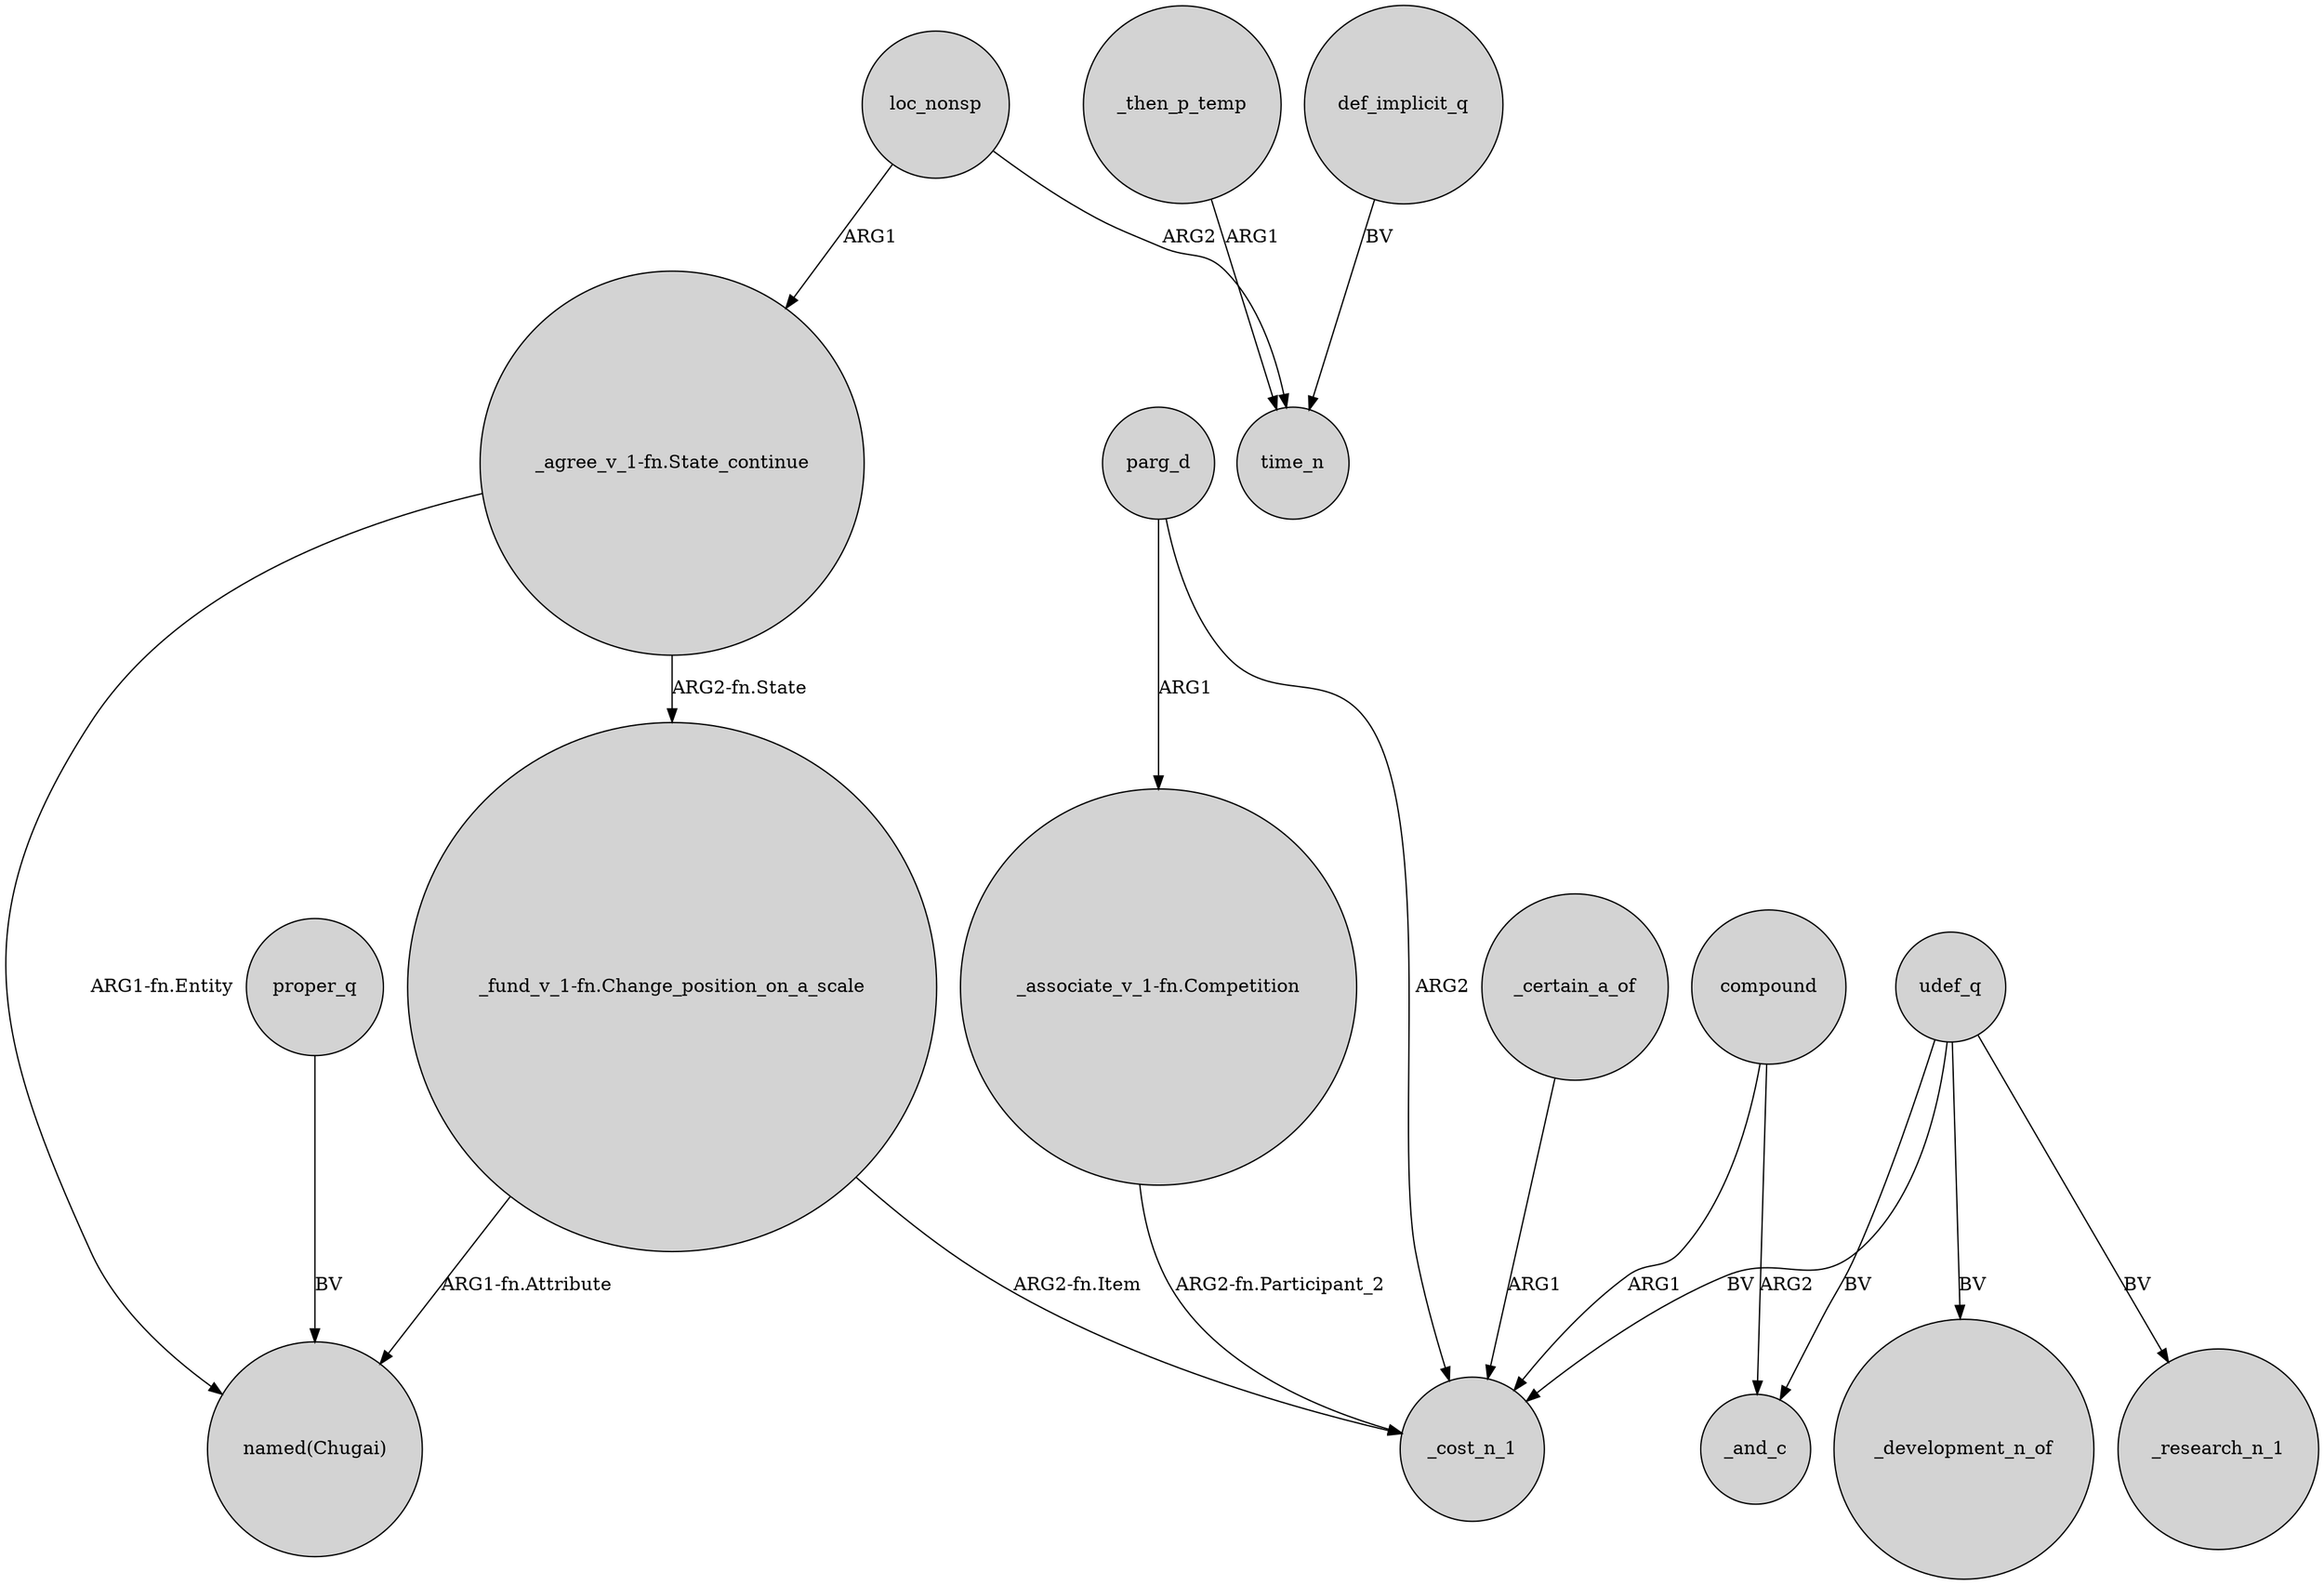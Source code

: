digraph {
	node [shape=circle style=filled]
	"_agree_v_1-fn.State_continue" -> "named(Chugai)" [label="ARG1-fn.Entity"]
	"_associate_v_1-fn.Competition" -> _cost_n_1 [label="ARG2-fn.Participant_2"]
	loc_nonsp -> "_agree_v_1-fn.State_continue" [label=ARG1]
	"_fund_v_1-fn.Change_position_on_a_scale" -> _cost_n_1 [label="ARG2-fn.Item"]
	_then_p_temp -> time_n [label=ARG1]
	parg_d -> _cost_n_1 [label=ARG2]
	parg_d -> "_associate_v_1-fn.Competition" [label=ARG1]
	udef_q -> _and_c [label=BV]
	compound -> _and_c [label=ARG2]
	udef_q -> _development_n_of [label=BV]
	proper_q -> "named(Chugai)" [label=BV]
	"_agree_v_1-fn.State_continue" -> "_fund_v_1-fn.Change_position_on_a_scale" [label="ARG2-fn.State"]
	udef_q -> _research_n_1 [label=BV]
	_certain_a_of -> _cost_n_1 [label=ARG1]
	loc_nonsp -> time_n [label=ARG2]
	compound -> _cost_n_1 [label=ARG1]
	def_implicit_q -> time_n [label=BV]
	"_fund_v_1-fn.Change_position_on_a_scale" -> "named(Chugai)" [label="ARG1-fn.Attribute"]
	udef_q -> _cost_n_1 [label=BV]
}
